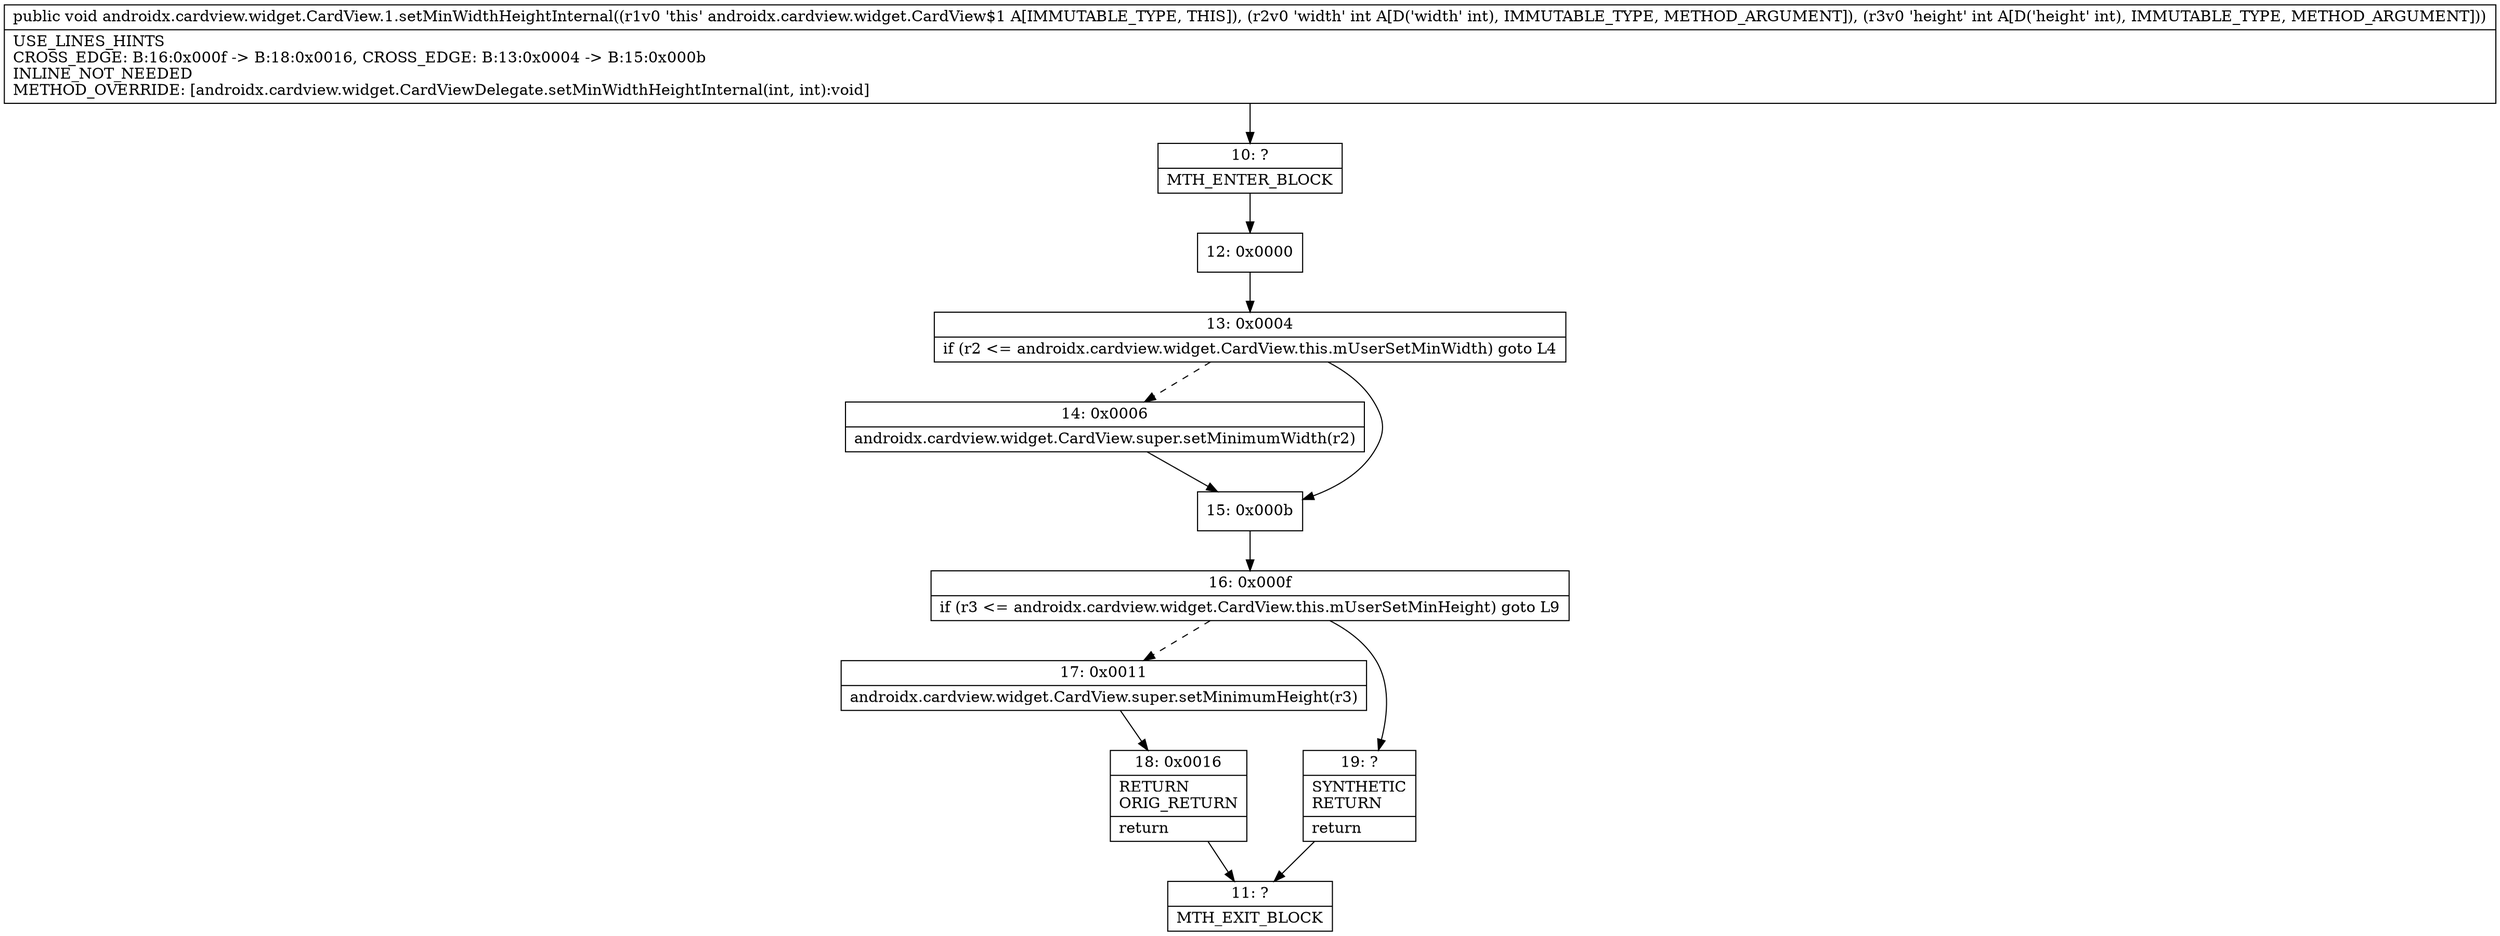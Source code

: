 digraph "CFG forandroidx.cardview.widget.CardView.1.setMinWidthHeightInternal(II)V" {
Node_10 [shape=record,label="{10\:\ ?|MTH_ENTER_BLOCK\l}"];
Node_12 [shape=record,label="{12\:\ 0x0000}"];
Node_13 [shape=record,label="{13\:\ 0x0004|if (r2 \<= androidx.cardview.widget.CardView.this.mUserSetMinWidth) goto L4\l}"];
Node_14 [shape=record,label="{14\:\ 0x0006|androidx.cardview.widget.CardView.super.setMinimumWidth(r2)\l}"];
Node_15 [shape=record,label="{15\:\ 0x000b}"];
Node_16 [shape=record,label="{16\:\ 0x000f|if (r3 \<= androidx.cardview.widget.CardView.this.mUserSetMinHeight) goto L9\l}"];
Node_17 [shape=record,label="{17\:\ 0x0011|androidx.cardview.widget.CardView.super.setMinimumHeight(r3)\l}"];
Node_18 [shape=record,label="{18\:\ 0x0016|RETURN\lORIG_RETURN\l|return\l}"];
Node_11 [shape=record,label="{11\:\ ?|MTH_EXIT_BLOCK\l}"];
Node_19 [shape=record,label="{19\:\ ?|SYNTHETIC\lRETURN\l|return\l}"];
MethodNode[shape=record,label="{public void androidx.cardview.widget.CardView.1.setMinWidthHeightInternal((r1v0 'this' androidx.cardview.widget.CardView$1 A[IMMUTABLE_TYPE, THIS]), (r2v0 'width' int A[D('width' int), IMMUTABLE_TYPE, METHOD_ARGUMENT]), (r3v0 'height' int A[D('height' int), IMMUTABLE_TYPE, METHOD_ARGUMENT]))  | USE_LINES_HINTS\lCROSS_EDGE: B:16:0x000f \-\> B:18:0x0016, CROSS_EDGE: B:13:0x0004 \-\> B:15:0x000b\lINLINE_NOT_NEEDED\lMETHOD_OVERRIDE: [androidx.cardview.widget.CardViewDelegate.setMinWidthHeightInternal(int, int):void]\l}"];
MethodNode -> Node_10;Node_10 -> Node_12;
Node_12 -> Node_13;
Node_13 -> Node_14[style=dashed];
Node_13 -> Node_15;
Node_14 -> Node_15;
Node_15 -> Node_16;
Node_16 -> Node_17[style=dashed];
Node_16 -> Node_19;
Node_17 -> Node_18;
Node_18 -> Node_11;
Node_19 -> Node_11;
}


